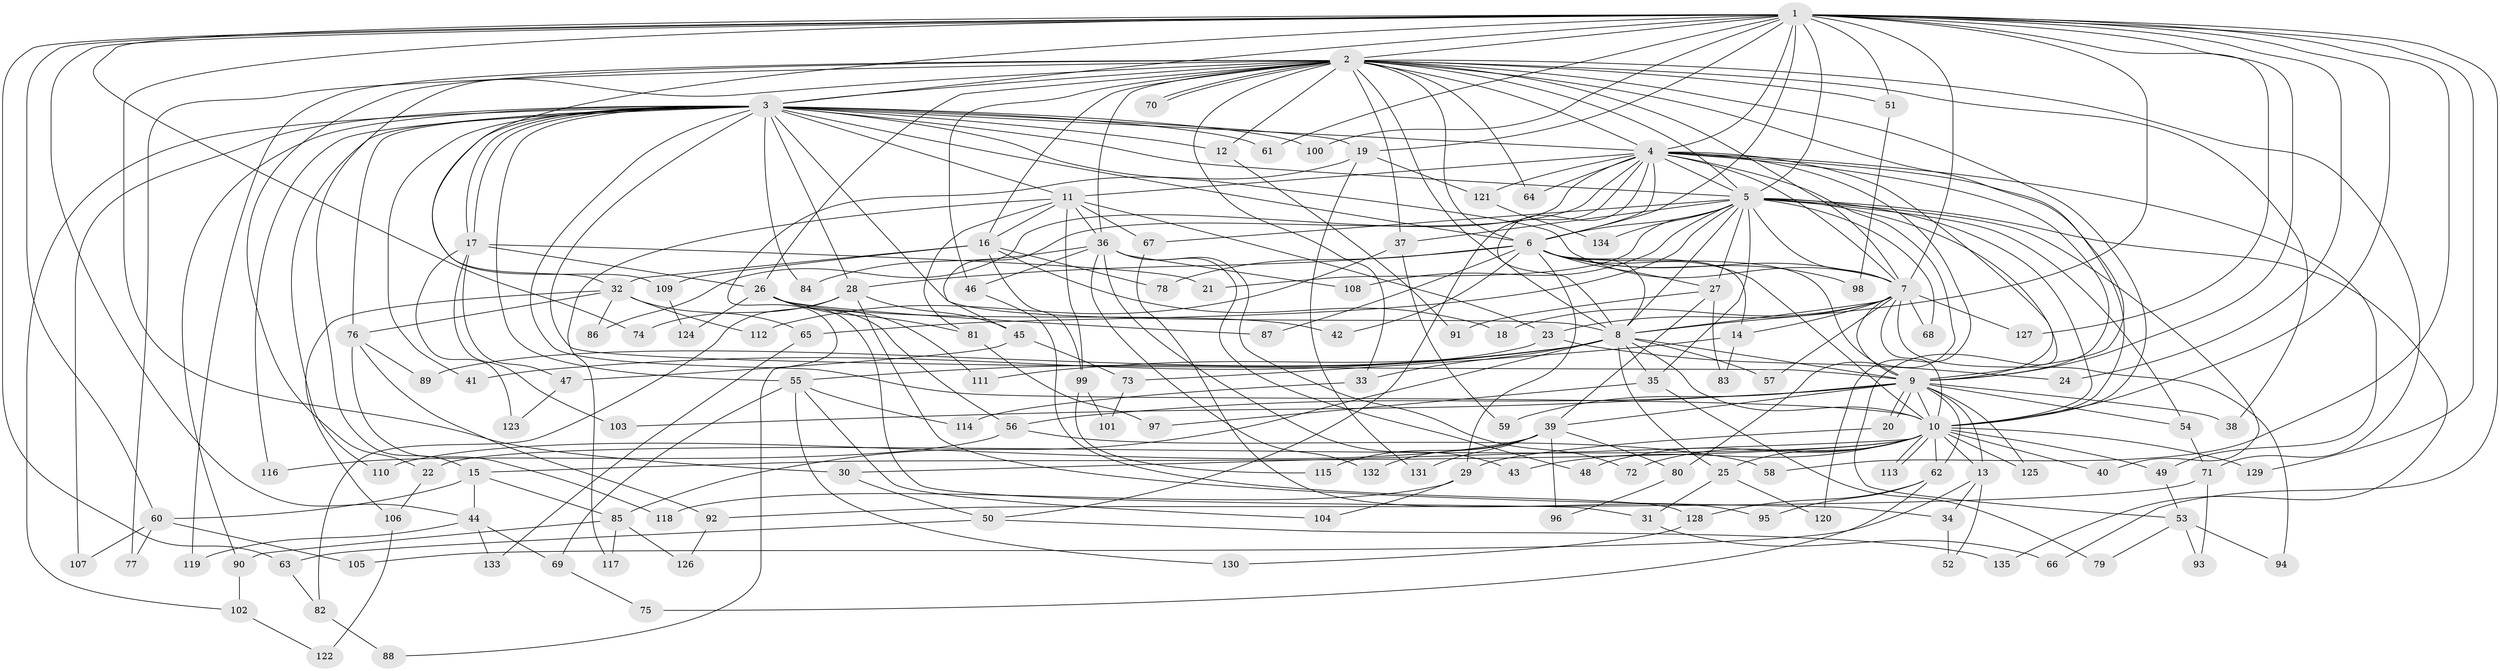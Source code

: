 // Generated by graph-tools (version 1.1) at 2025/01/03/09/25 03:01:30]
// undirected, 135 vertices, 295 edges
graph export_dot {
graph [start="1"]
  node [color=gray90,style=filled];
  1;
  2;
  3;
  4;
  5;
  6;
  7;
  8;
  9;
  10;
  11;
  12;
  13;
  14;
  15;
  16;
  17;
  18;
  19;
  20;
  21;
  22;
  23;
  24;
  25;
  26;
  27;
  28;
  29;
  30;
  31;
  32;
  33;
  34;
  35;
  36;
  37;
  38;
  39;
  40;
  41;
  42;
  43;
  44;
  45;
  46;
  47;
  48;
  49;
  50;
  51;
  52;
  53;
  54;
  55;
  56;
  57;
  58;
  59;
  60;
  61;
  62;
  63;
  64;
  65;
  66;
  67;
  68;
  69;
  70;
  71;
  72;
  73;
  74;
  75;
  76;
  77;
  78;
  79;
  80;
  81;
  82;
  83;
  84;
  85;
  86;
  87;
  88;
  89;
  90;
  91;
  92;
  93;
  94;
  95;
  96;
  97;
  98;
  99;
  100;
  101;
  102;
  103;
  104;
  105;
  106;
  107;
  108;
  109;
  110;
  111;
  112;
  113;
  114;
  115;
  116;
  117;
  118;
  119;
  120;
  121;
  122;
  123;
  124;
  125;
  126;
  127;
  128;
  129;
  130;
  131;
  132;
  133;
  134;
  135;
  1 -- 2;
  1 -- 3;
  1 -- 4;
  1 -- 5;
  1 -- 6;
  1 -- 7;
  1 -- 8;
  1 -- 9;
  1 -- 10;
  1 -- 19;
  1 -- 24;
  1 -- 30;
  1 -- 44;
  1 -- 51;
  1 -- 58;
  1 -- 60;
  1 -- 61;
  1 -- 63;
  1 -- 66;
  1 -- 74;
  1 -- 100;
  1 -- 109;
  1 -- 127;
  1 -- 129;
  2 -- 3;
  2 -- 4;
  2 -- 5;
  2 -- 6;
  2 -- 7;
  2 -- 8;
  2 -- 9;
  2 -- 10;
  2 -- 12;
  2 -- 15;
  2 -- 16;
  2 -- 22;
  2 -- 26;
  2 -- 33;
  2 -- 36;
  2 -- 37;
  2 -- 38;
  2 -- 46;
  2 -- 51;
  2 -- 64;
  2 -- 70;
  2 -- 70;
  2 -- 71;
  2 -- 77;
  2 -- 119;
  3 -- 4;
  3 -- 5;
  3 -- 6;
  3 -- 7;
  3 -- 8;
  3 -- 9;
  3 -- 10;
  3 -- 11;
  3 -- 12;
  3 -- 17;
  3 -- 17;
  3 -- 19;
  3 -- 28;
  3 -- 32;
  3 -- 41;
  3 -- 55;
  3 -- 61;
  3 -- 76;
  3 -- 84;
  3 -- 90;
  3 -- 100;
  3 -- 102;
  3 -- 107;
  3 -- 110;
  3 -- 116;
  4 -- 5;
  4 -- 6;
  4 -- 7;
  4 -- 8;
  4 -- 9;
  4 -- 10;
  4 -- 11;
  4 -- 45;
  4 -- 49;
  4 -- 50;
  4 -- 53;
  4 -- 64;
  4 -- 80;
  4 -- 86;
  4 -- 120;
  4 -- 121;
  5 -- 6;
  5 -- 7;
  5 -- 8;
  5 -- 9;
  5 -- 10;
  5 -- 21;
  5 -- 27;
  5 -- 35;
  5 -- 37;
  5 -- 40;
  5 -- 54;
  5 -- 65;
  5 -- 67;
  5 -- 68;
  5 -- 108;
  5 -- 134;
  5 -- 135;
  6 -- 7;
  6 -- 8;
  6 -- 9;
  6 -- 10;
  6 -- 14;
  6 -- 27;
  6 -- 28;
  6 -- 29;
  6 -- 42;
  6 -- 78;
  6 -- 87;
  6 -- 98;
  7 -- 8;
  7 -- 9;
  7 -- 10;
  7 -- 14;
  7 -- 18;
  7 -- 23;
  7 -- 57;
  7 -- 68;
  7 -- 94;
  7 -- 127;
  8 -- 9;
  8 -- 10;
  8 -- 25;
  8 -- 33;
  8 -- 35;
  8 -- 41;
  8 -- 55;
  8 -- 57;
  8 -- 85;
  8 -- 111;
  9 -- 10;
  9 -- 13;
  9 -- 20;
  9 -- 20;
  9 -- 38;
  9 -- 39;
  9 -- 54;
  9 -- 56;
  9 -- 59;
  9 -- 62;
  9 -- 103;
  9 -- 125;
  10 -- 13;
  10 -- 15;
  10 -- 22;
  10 -- 25;
  10 -- 30;
  10 -- 40;
  10 -- 43;
  10 -- 48;
  10 -- 49;
  10 -- 62;
  10 -- 72;
  10 -- 113;
  10 -- 113;
  10 -- 125;
  10 -- 129;
  11 -- 16;
  11 -- 23;
  11 -- 36;
  11 -- 67;
  11 -- 81;
  11 -- 99;
  11 -- 117;
  12 -- 91;
  13 -- 34;
  13 -- 52;
  13 -- 105;
  14 -- 73;
  14 -- 83;
  15 -- 44;
  15 -- 60;
  15 -- 85;
  16 -- 18;
  16 -- 32;
  16 -- 78;
  16 -- 99;
  16 -- 109;
  17 -- 21;
  17 -- 26;
  17 -- 47;
  17 -- 103;
  17 -- 123;
  19 -- 88;
  19 -- 121;
  19 -- 131;
  20 -- 29;
  22 -- 106;
  23 -- 24;
  23 -- 89;
  25 -- 31;
  25 -- 120;
  26 -- 31;
  26 -- 42;
  26 -- 56;
  26 -- 81;
  26 -- 87;
  26 -- 111;
  26 -- 124;
  27 -- 39;
  27 -- 83;
  27 -- 91;
  28 -- 34;
  28 -- 45;
  28 -- 74;
  28 -- 82;
  29 -- 104;
  29 -- 118;
  30 -- 50;
  31 -- 66;
  32 -- 65;
  32 -- 76;
  32 -- 86;
  32 -- 106;
  32 -- 112;
  33 -- 114;
  34 -- 52;
  35 -- 79;
  35 -- 97;
  36 -- 43;
  36 -- 46;
  36 -- 48;
  36 -- 72;
  36 -- 84;
  36 -- 108;
  36 -- 132;
  37 -- 59;
  37 -- 112;
  39 -- 80;
  39 -- 96;
  39 -- 110;
  39 -- 115;
  39 -- 131;
  39 -- 132;
  44 -- 69;
  44 -- 119;
  44 -- 133;
  45 -- 47;
  45 -- 73;
  46 -- 128;
  47 -- 123;
  49 -- 53;
  50 -- 63;
  50 -- 135;
  51 -- 98;
  53 -- 79;
  53 -- 93;
  53 -- 94;
  54 -- 71;
  55 -- 69;
  55 -- 104;
  55 -- 114;
  55 -- 130;
  56 -- 58;
  56 -- 116;
  60 -- 77;
  60 -- 105;
  60 -- 107;
  62 -- 75;
  62 -- 95;
  62 -- 128;
  63 -- 82;
  65 -- 133;
  67 -- 95;
  69 -- 75;
  71 -- 92;
  71 -- 93;
  73 -- 101;
  76 -- 89;
  76 -- 92;
  76 -- 118;
  80 -- 96;
  81 -- 97;
  82 -- 88;
  85 -- 90;
  85 -- 117;
  85 -- 126;
  90 -- 102;
  92 -- 126;
  99 -- 101;
  99 -- 115;
  102 -- 122;
  106 -- 122;
  109 -- 124;
  121 -- 134;
  128 -- 130;
}
